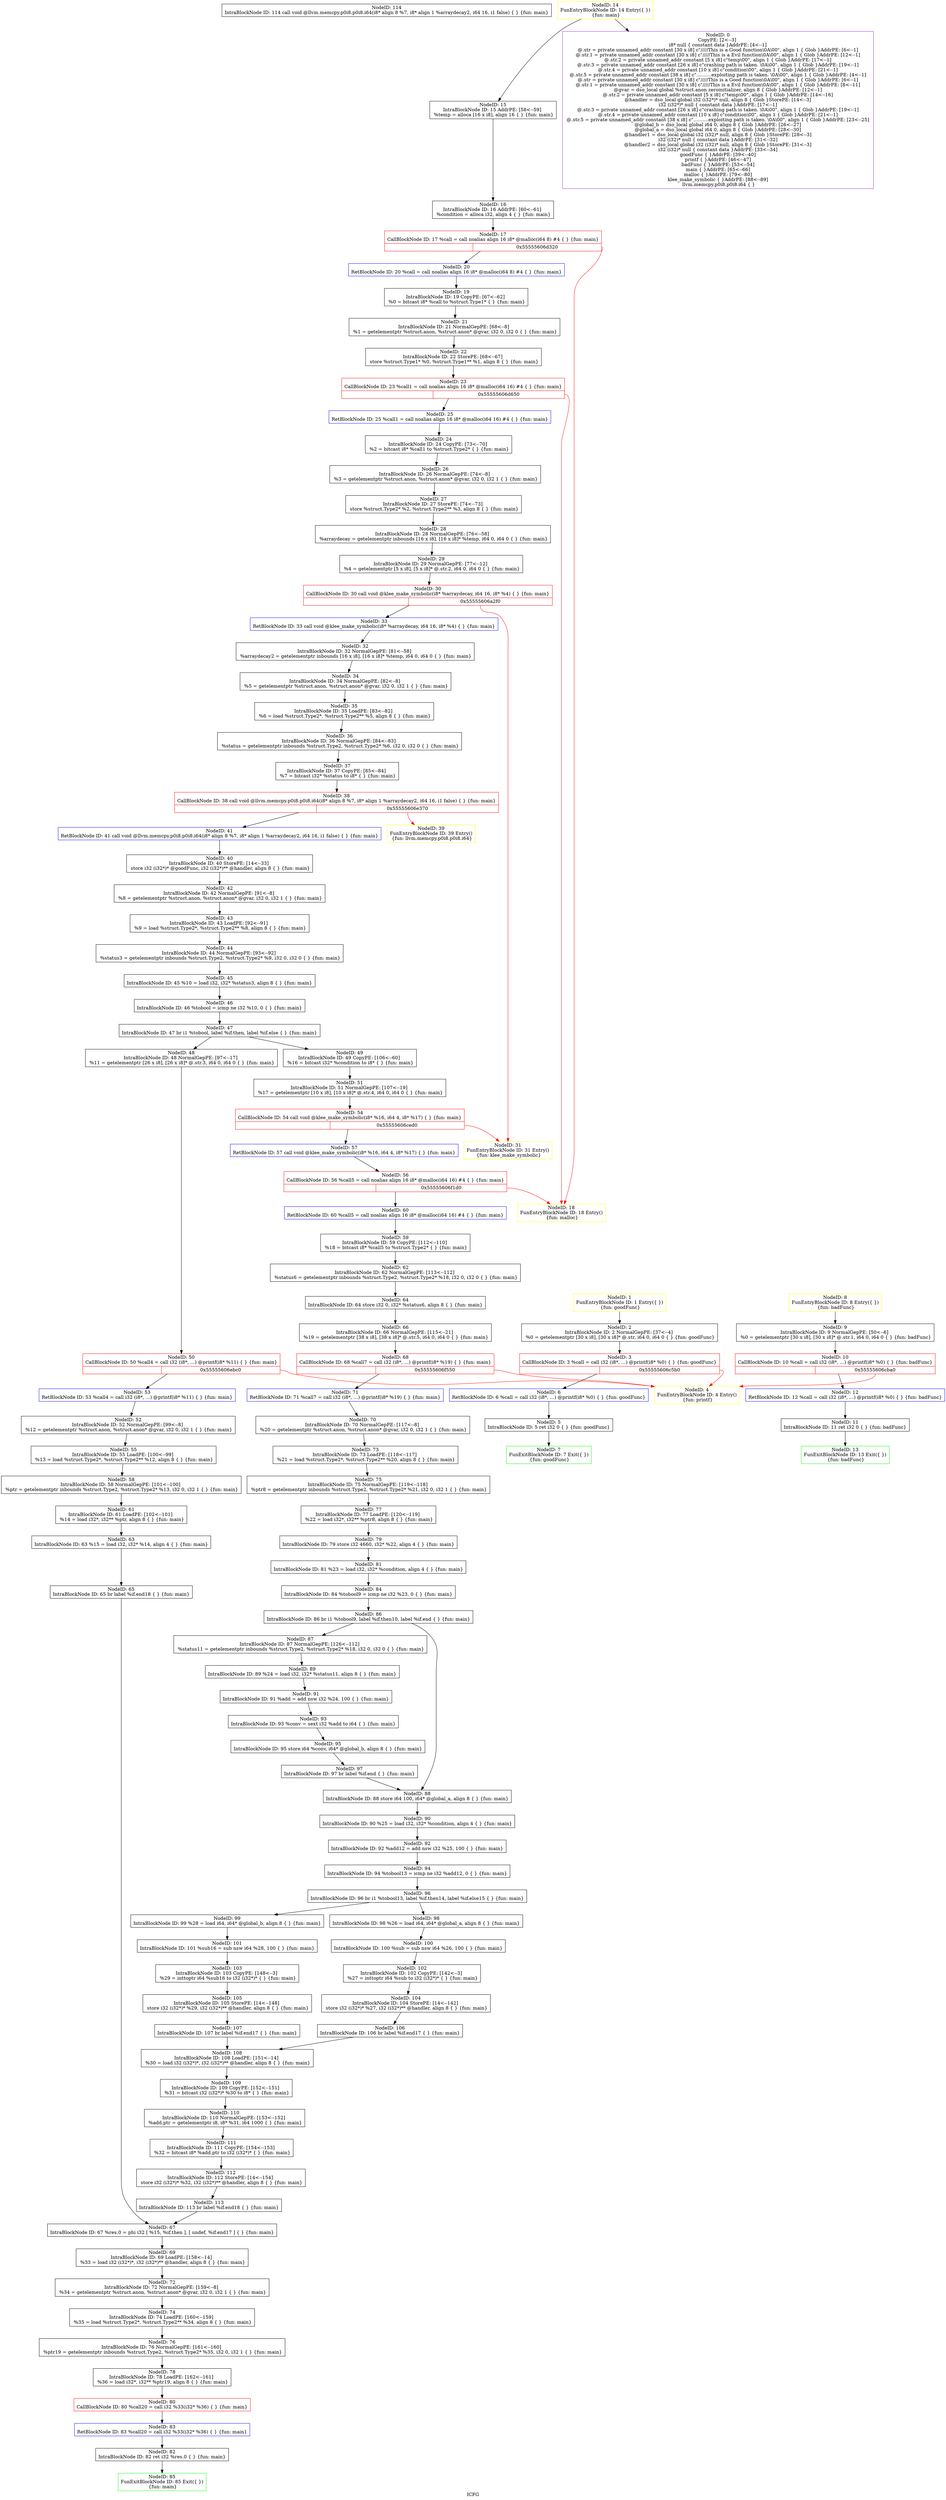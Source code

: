 digraph "ICFG" {
	label="ICFG";

	Node0x5555560b2e10 [shape=record,color=black,label="{NodeID: 114\nIntraBlockNode ID: 114      call void @llvm.memcpy.p0i8.p0i8.i64(i8* align 8 %7, i8* align 1 %arraydecay2, i64 16, i1 false) \{  \}    \{fun: main\}}"];
	Node0x555556095760 [shape=record,color=black,label="{NodeID: 113\nIntraBlockNode ID: 113      br label %if.end18 \{  \}    \{fun: main\}}"];
	Node0x555556095760 -> Node0x55555608f740[style=solid];
	Node0x555556095580 [shape=record,color=black,label="{NodeID: 112\nIntraBlockNode ID: 112   StorePE: [14\<--154]  \n   store i32 (i32*)* %32, i32 (i32*)** @handler, align 8 \{  \} \{fun: main\}}"];
	Node0x555556095580 -> Node0x555556095760[style=solid];
	Node0x5555560953a0 [shape=record,color=black,label="{NodeID: 111\nIntraBlockNode ID: 111   CopyPE: [154\<--153]  \n   %32 = bitcast i8* %add.ptr to i32 (i32*)* \{  \} \{fun: main\}}"];
	Node0x5555560953a0 -> Node0x555556095580[style=solid];
	Node0x5555560951c0 [shape=record,color=black,label="{NodeID: 110\nIntraBlockNode ID: 110   NormalGepPE: [153\<--152]  \n   %add.ptr = getelementptr i8, i8* %31, i64 1000 \{  \} \{fun: main\}}"];
	Node0x5555560951c0 -> Node0x5555560953a0[style=solid];
	Node0x555556094fe0 [shape=record,color=black,label="{NodeID: 109\nIntraBlockNode ID: 109   CopyPE: [152\<--151]  \n   %31 = bitcast i32 (i32*)* %30 to i8* \{  \} \{fun: main\}}"];
	Node0x555556094fe0 -> Node0x5555560951c0[style=solid];
	Node0x555556094d60 [shape=record,color=black,label="{NodeID: 108\nIntraBlockNode ID: 108   LoadPE: [151\<--14]  \n   %30 = load i32 (i32*)*, i32 (i32*)** @handler, align 8 \{  \} \{fun: main\}}"];
	Node0x555556094d60 -> Node0x555556094fe0[style=solid];
	Node0x555556094b80 [shape=record,color=black,label="{NodeID: 107\nIntraBlockNode ID: 107      br label %if.end17 \{  \}    \{fun: main\}}"];
	Node0x555556094b80 -> Node0x555556094d60[style=solid];
	Node0x5555560949a0 [shape=record,color=black,label="{NodeID: 106\nIntraBlockNode ID: 106      br label %if.end17 \{  \}    \{fun: main\}}"];
	Node0x5555560949a0 -> Node0x555556094d60[style=solid];
	Node0x5555560947c0 [shape=record,color=black,label="{NodeID: 105\nIntraBlockNode ID: 105   StorePE: [14\<--148]  \n   store i32 (i32*)* %29, i32 (i32*)** @handler, align 8 \{  \} \{fun: main\}}"];
	Node0x5555560947c0 -> Node0x555556094b80[style=solid];
	Node0x5555560945e0 [shape=record,color=black,label="{NodeID: 104\nIntraBlockNode ID: 104   StorePE: [14\<--142]  \n   store i32 (i32*)* %27, i32 (i32*)** @handler, align 8 \{  \} \{fun: main\}}"];
	Node0x5555560945e0 -> Node0x5555560949a0[style=solid];
	Node0x555556094400 [shape=record,color=black,label="{NodeID: 103\nIntraBlockNode ID: 103   CopyPE: [148\<--3]  \n   %29 = inttoptr i64 %sub16 to i32 (i32*)* \{  \} \{fun: main\}}"];
	Node0x555556094400 -> Node0x5555560947c0[style=solid];
	Node0x555556094240 [shape=record,color=black,label="{NodeID: 102\nIntraBlockNode ID: 102   CopyPE: [142\<--3]  \n   %27 = inttoptr i64 %sub to i32 (i32*)* \{  \} \{fun: main\}}"];
	Node0x555556094240 -> Node0x5555560945e0[style=solid];
	Node0x555556094060 [shape=record,color=black,label="{NodeID: 101\nIntraBlockNode ID: 101      %sub16 = sub nsw i64 %28, 100 \{  \}    \{fun: main\}}"];
	Node0x555556094060 -> Node0x555556094400[style=solid];
	Node0x555556093e80 [shape=record,color=black,label="{NodeID: 100\nIntraBlockNode ID: 100      %sub = sub nsw i64 %26, 100 \{  \}    \{fun: main\}}"];
	Node0x555556093e80 -> Node0x555556094240[style=solid];
	Node0x555556093be0 [shape=record,color=black,label="{NodeID: 99\nIntraBlockNode ID: 99      %28 = load i64, i64* @global_b, align 8 \{  \}    \{fun: main\}}"];
	Node0x555556093be0 -> Node0x555556094060[style=solid];
	Node0x555556093a20 [shape=record,color=black,label="{NodeID: 98\nIntraBlockNode ID: 98      %26 = load i64, i64* @global_a, align 8 \{  \}    \{fun: main\}}"];
	Node0x555556093a20 -> Node0x555556093e80[style=solid];
	Node0x555556093820 [shape=record,color=black,label="{NodeID: 97\nIntraBlockNode ID: 97      br label %if.end \{  \}    \{fun: main\}}"];
	Node0x555556093820 -> Node0x555556091f40[style=solid];
	Node0x555556093640 [shape=record,color=black,label="{NodeID: 96\nIntraBlockNode ID: 96      br i1 %tobool13, label %if.then14, label %if.else15 \{  \}    \{fun: main\}}"];
	Node0x555556093640 -> Node0x555556093a20[style=solid];
	Node0x555556093640 -> Node0x555556093be0[style=solid];
	Node0x555556093460 [shape=record,color=black,label="{NodeID: 95\nIntraBlockNode ID: 95      store i64 %conv, i64* @global_b, align 8 \{  \}    \{fun: main\}}"];
	Node0x555556093460 -> Node0x555556093820[style=solid];
	Node0x555556093280 [shape=record,color=black,label="{NodeID: 94\nIntraBlockNode ID: 94      %tobool13 = icmp ne i32 %add12, 0 \{  \}    \{fun: main\}}"];
	Node0x555556093280 -> Node0x555556093640[style=solid];
	Node0x5555560930a0 [shape=record,color=black,label="{NodeID: 93\nIntraBlockNode ID: 93      %conv = sext i32 %add to i64 \{  \}    \{fun: main\}}"];
	Node0x5555560930a0 -> Node0x555556093460[style=solid];
	Node0x555556092ac0 [shape=record,color=black,label="{NodeID: 92\nIntraBlockNode ID: 92      %add12 = add nsw i32 %25, 100 \{  \}    \{fun: main\}}"];
	Node0x555556092ac0 -> Node0x555556093280[style=solid];
	Node0x5555560928e0 [shape=record,color=black,label="{NodeID: 91\nIntraBlockNode ID: 91      %add = add nsw i32 %24, 100 \{  \}    \{fun: main\}}"];
	Node0x5555560928e0 -> Node0x5555560930a0[style=solid];
	Node0x555556092700 [shape=record,color=black,label="{NodeID: 90\nIntraBlockNode ID: 90      %25 = load i32, i32* %condition, align 4 \{  \}    \{fun: main\}}"];
	Node0x555556092700 -> Node0x555556092ac0[style=solid];
	Node0x555556092520 [shape=record,color=black,label="{NodeID: 89\nIntraBlockNode ID: 89      %24 = load i32, i32* %status11, align 8 \{  \}    \{fun: main\}}"];
	Node0x555556092520 -> Node0x5555560928e0[style=solid];
	Node0x555556091f40 [shape=record,color=black,label="{NodeID: 88\nIntraBlockNode ID: 88      store i64 100, i64* @global_a, align 8 \{  \}    \{fun: main\}}"];
	Node0x555556091f40 -> Node0x555556092700[style=solid];
	Node0x555556091d80 [shape=record,color=black,label="{NodeID: 87\nIntraBlockNode ID: 87   NormalGepPE: [126\<--112]  \n   %status11 = getelementptr inbounds %struct.Type2, %struct.Type2* %18, i32 0, i32 0 \{  \} \{fun: main\}}"];
	Node0x555556091d80 -> Node0x555556092520[style=solid];
	Node0x555556091b80 [shape=record,color=black,label="{NodeID: 86\nIntraBlockNode ID: 86      br i1 %tobool9, label %if.then10, label %if.end \{  \}    \{fun: main\}}"];
	Node0x555556091b80 -> Node0x555556091d80[style=solid];
	Node0x555556091b80 -> Node0x555556091f40[style=solid];
	Node0x5555560919b0 [shape=record,color=green,label="{NodeID: 85\nFunExitBlockNode ID: 85 Exit(\{  \})\n \{fun: main\}}"];
	Node0x5555560917d0 [shape=record,color=black,label="{NodeID: 84\nIntraBlockNode ID: 84      %tobool9 = icmp ne i32 %23, 0 \{  \}    \{fun: main\}}"];
	Node0x5555560917d0 -> Node0x555556091b80[style=solid];
	Node0x555556091540 [shape=record,color=blue,label="{NodeID: 83\nRetBlockNode ID: 83   %call20 = call i32 %33(i32* %36) \{  \} \{fun: main\}}"];
	Node0x555556091540 -> Node0x555556091420[style=solid];
	Node0x555556091420 [shape=record,color=black,label="{NodeID: 82\nIntraBlockNode ID: 82      ret i32 %res.0 \{  \}    \{fun: main\}}"];
	Node0x555556091420 -> Node0x5555560919b0[style=solid];
	Node0x555556091240 [shape=record,color=black,label="{NodeID: 81\nIntraBlockNode ID: 81      %23 = load i32, i32* %condition, align 4 \{  \}    \{fun: main\}}"];
	Node0x555556091240 -> Node0x5555560917d0[style=solid];
	Node0x555556091040 [shape=record,color=red,label="{NodeID: 80\nCallBlockNode ID: 80   %call20 = call i32 %33(i32* %36) \{  \} \{fun: main\}}"];
	Node0x555556091040 -> Node0x555556091540[style=solid];
	Node0x555556090e60 [shape=record,color=black,label="{NodeID: 79\nIntraBlockNode ID: 79      store i32 4660, i32* %22, align 4 \{  \}    \{fun: main\}}"];
	Node0x555556090e60 -> Node0x555556091240[style=solid];
	Node0x555556090c80 [shape=record,color=black,label="{NodeID: 78\nIntraBlockNode ID: 78   LoadPE: [162\<--161]  \n   %36 = load i32*, i32** %ptr19, align 8 \{  \} \{fun: main\}}"];
	Node0x555556090c80 -> Node0x555556091040[style=solid];
	Node0x555556090aa0 [shape=record,color=black,label="{NodeID: 77\nIntraBlockNode ID: 77   LoadPE: [120\<--119]  \n   %22 = load i32*, i32** %ptr8, align 8 \{  \} \{fun: main\}}"];
	Node0x555556090aa0 -> Node0x555556090e60[style=solid];
	Node0x5555560908c0 [shape=record,color=black,label="{NodeID: 76\nIntraBlockNode ID: 76   NormalGepPE: [161\<--160]  \n   %ptr19 = getelementptr inbounds %struct.Type2, %struct.Type2* %35, i32 0, i32 1 \{  \} \{fun: main\}}"];
	Node0x5555560908c0 -> Node0x555556090c80[style=solid];
	Node0x5555560906e0 [shape=record,color=black,label="{NodeID: 75\nIntraBlockNode ID: 75   NormalGepPE: [119\<--118]  \n   %ptr8 = getelementptr inbounds %struct.Type2, %struct.Type2* %21, i32 0, i32 1 \{  \} \{fun: main\}}"];
	Node0x5555560906e0 -> Node0x555556090aa0[style=solid];
	Node0x555556090500 [shape=record,color=black,label="{NodeID: 74\nIntraBlockNode ID: 74   LoadPE: [160\<--159]  \n   %35 = load %struct.Type2*, %struct.Type2** %34, align 8 \{  \} \{fun: main\}}"];
	Node0x555556090500 -> Node0x5555560908c0[style=solid];
	Node0x555556090320 [shape=record,color=black,label="{NodeID: 73\nIntraBlockNode ID: 73   LoadPE: [118\<--117]  \n   %21 = load %struct.Type2*, %struct.Type2** %20, align 8 \{  \} \{fun: main\}}"];
	Node0x555556090320 -> Node0x5555560906e0[style=solid];
	Node0x555556090140 [shape=record,color=black,label="{NodeID: 72\nIntraBlockNode ID: 72   NormalGepPE: [159\<--8]  \n   %34 = getelementptr %struct.anon, %struct.anon* @gvar, i32 0, i32 1 \{  \} \{fun: main\}}"];
	Node0x555556090140 -> Node0x555556090500[style=solid];
	Node0x55555608feb0 [shape=record,color=blue,label="{NodeID: 71\nRetBlockNode ID: 71   %call7 = call i32 (i8*, ...) @printf(i8* %19) \{  \} \{fun: main\}}"];
	Node0x55555608feb0 -> Node0x55555608fd90[style=solid];
	Node0x55555608fd90 [shape=record,color=black,label="{NodeID: 70\nIntraBlockNode ID: 70   NormalGepPE: [117\<--8]  \n   %20 = getelementptr %struct.anon, %struct.anon* @gvar, i32 0, i32 1 \{  \} \{fun: main\}}"];
	Node0x55555608fd90 -> Node0x555556090320[style=solid];
	Node0x55555608fbb0 [shape=record,color=black,label="{NodeID: 69\nIntraBlockNode ID: 69   LoadPE: [158\<--14]  \n   %33 = load i32 (i32*)*, i32 (i32*)** @handler, align 8 \{  \} \{fun: main\}}"];
	Node0x55555608fbb0 -> Node0x555556090140[style=solid];
	Node0x55555608f920 [shape=record,color=red,label="{NodeID: 68\nCallBlockNode ID: 68   %call7 = call i32 (i8*, ...) @printf(i8* %19) \{  \} \{fun: main\}|{|<s1>0x55555606f550}}"];
	Node0x55555608f920 -> Node0x55555608feb0[style=solid];
	Node0x55555608f920:s1 -> Node0x5555560877a0[style=solid,color=red];
	Node0x55555608f740 [shape=record,color=black,label="{NodeID: 67\nIntraBlockNode ID: 67      %res.0 = phi i32 [ %15, %if.then ], [ undef, %if.end17 ] \{  \}    \{fun: main\}}"];
	Node0x55555608f740 -> Node0x55555608fbb0[style=solid];
	Node0x55555608f560 [shape=record,color=black,label="{NodeID: 66\nIntraBlockNode ID: 66   NormalGepPE: [115\<--21]  \n   %19 = getelementptr [38 x i8], [38 x i8]* @.str.5, i64 0, i64 0 \{  \} \{fun: main\}}"];
	Node0x55555608f560 -> Node0x55555608f920[style=solid];
	Node0x55555608f380 [shape=record,color=black,label="{NodeID: 65\nIntraBlockNode ID: 65      br label %if.end18 \{  \}    \{fun: main\}}"];
	Node0x55555608f380 -> Node0x55555608f740[style=solid];
	Node0x55555608f1a0 [shape=record,color=black,label="{NodeID: 64\nIntraBlockNode ID: 64      store i32 0, i32* %status6, align 8 \{  \}    \{fun: main\}}"];
	Node0x55555608f1a0 -> Node0x55555608f560[style=solid];
	Node0x55555608efc0 [shape=record,color=black,label="{NodeID: 63\nIntraBlockNode ID: 63      %15 = load i32, i32* %14, align 4 \{  \}    \{fun: main\}}"];
	Node0x55555608efc0 -> Node0x55555608f380[style=solid];
	Node0x55555608ede0 [shape=record,color=black,label="{NodeID: 62\nIntraBlockNode ID: 62   NormalGepPE: [113\<--112]  \n   %status6 = getelementptr inbounds %struct.Type2, %struct.Type2* %18, i32 0, i32 0 \{  \} \{fun: main\}}"];
	Node0x55555608ede0 -> Node0x55555608f1a0[style=solid];
	Node0x55555608ec00 [shape=record,color=black,label="{NodeID: 61\nIntraBlockNode ID: 61   LoadPE: [102\<--101]  \n   %14 = load i32*, i32** %ptr, align 8 \{  \} \{fun: main\}}"];
	Node0x55555608ec00 -> Node0x55555608efc0[style=solid];
	Node0x55555608e970 [shape=record,color=blue,label="{NodeID: 60\nRetBlockNode ID: 60   %call5 = call noalias align 16 i8* @malloc(i64 16) #4 \{  \} \{fun: main\}}"];
	Node0x55555608e970 -> Node0x55555608e450[style=solid];
	Node0x55555608e450 [shape=record,color=black,label="{NodeID: 59\nIntraBlockNode ID: 59   CopyPE: [112\<--110]  \n   %18 = bitcast i8* %call5 to %struct.Type2* \{  \} \{fun: main\}}"];
	Node0x55555608e450 -> Node0x55555608ede0[style=solid];
	Node0x55555608a410 [shape=record,color=black,label="{NodeID: 28\nIntraBlockNode ID: 28   NormalGepPE: [76\<--58]  \n   %arraydecay = getelementptr inbounds [16 x i8], [16 x i8]* %temp, i64 0, i64 0 \{  \} \{fun: main\}}"];
	Node0x55555608a410 -> Node0x55555608a5f0[style=solid];
	Node0x55555608a230 [shape=record,color=black,label="{NodeID: 27\nIntraBlockNode ID: 27   StorePE: [74\<--73]  \n   store %struct.Type2* %2, %struct.Type2** %3, align 8 \{  \} \{fun: main\}}"];
	Node0x55555608a230 -> Node0x55555608a410[style=solid];
	Node0x55555608a050 [shape=record,color=black,label="{NodeID: 26\nIntraBlockNode ID: 26   NormalGepPE: [74\<--8]  \n   %3 = getelementptr %struct.anon, %struct.anon* @gvar, i32 0, i32 1 \{  \} \{fun: main\}}"];
	Node0x55555608a050 -> Node0x55555608a230[style=solid];
	Node0x555556089dc0 [shape=record,color=blue,label="{NodeID: 25\nRetBlockNode ID: 25   %call1 = call noalias align 16 i8* @malloc(i64 16) #4 \{  \} \{fun: main\}}"];
	Node0x555556089dc0 -> Node0x555556089ca0[style=solid];
	Node0x555556089ca0 [shape=record,color=black,label="{NodeID: 24\nIntraBlockNode ID: 24   CopyPE: [73\<--70]  \n   %2 = bitcast i8* %call1 to %struct.Type2* \{  \} \{fun: main\}}"];
	Node0x555556089ca0 -> Node0x55555608a050[style=solid];
	Node0x555556067f90 [shape=record,color=red,label="{NodeID: 23\nCallBlockNode ID: 23   %call1 = call noalias align 16 i8* @malloc(i64 16) #4 \{  \} \{fun: main\}|{|<s1>0x55555606d650}}"];
	Node0x555556067f90 -> Node0x555556089dc0[style=solid];
	Node0x555556067f90:s1 -> Node0x5555560890f0[style=solid,color=red];
	Node0x555556089910 [shape=record,color=black,label="{NodeID: 22\nIntraBlockNode ID: 22   StorePE: [68\<--67]  \n   store %struct.Type1* %0, %struct.Type1** %1, align 8 \{  \} \{fun: main\}}"];
	Node0x555556089910 -> Node0x555556067f90[style=solid];
	Node0x555556089730 [shape=record,color=black,label="{NodeID: 21\nIntraBlockNode ID: 21   NormalGepPE: [68\<--8]  \n   %1 = getelementptr %struct.anon, %struct.anon* @gvar, i32 0, i32 0 \{  \} \{fun: main\}}"];
	Node0x555556089730 -> Node0x555556089910[style=solid];
	Node0x5555560894a0 [shape=record,color=blue,label="{NodeID: 20\nRetBlockNode ID: 20   %call = call noalias align 16 i8* @malloc(i64 8) #4 \{  \} \{fun: main\}}"];
	Node0x5555560894a0 -> Node0x555556089380[style=solid];
	Node0x555556089380 [shape=record,color=black,label="{NodeID: 19\nIntraBlockNode ID: 19   CopyPE: [67\<--62]  \n   %0 = bitcast i8* %call to %struct.Type1* \{  \} \{fun: main\}}"];
	Node0x555556089380 -> Node0x555556089730[style=solid];
	Node0x5555560890f0 [shape=record,color=yellow,label="{NodeID: 18\nFunEntryBlockNode ID: 18 Entry()\n \{fun: malloc\}}"];
	Node0x555556067d10 [shape=record,color=red,label="{NodeID: 17\nCallBlockNode ID: 17   %call = call noalias align 16 i8* @malloc(i64 8) #4 \{  \} \{fun: main\}|{|<s1>0x55555606d320}}"];
	Node0x555556067d10 -> Node0x5555560894a0[style=solid];
	Node0x555556067d10:s1 -> Node0x5555560890f0[style=solid,color=red];
	Node0x555556088ed0 [shape=record,color=black,label="{NodeID: 16\nIntraBlockNode ID: 16   AddrPE: [60\<--61]  \n   %condition = alloca i32, align 4 \{  \} \{fun: main\}}"];
	Node0x555556088ed0 -> Node0x555556067d10[style=solid];
	Node0x555556088d10 [shape=record,color=black,label="{NodeID: 15\nIntraBlockNode ID: 15   AddrPE: [58\<--59]  \n   %temp = alloca [16 x i8], align 16 \{  \} \{fun: main\}}"];
	Node0x555556088d10 -> Node0x555556088ed0[style=solid];
	Node0x555556088be0 [shape=record,color=yellow,label="{NodeID: 14\nFunEntryBlockNode ID: 14 Entry(\{  \})\n \{fun: main\}}"];
	Node0x555556088be0 -> Node0x555556086fe0[style=solid];
	Node0x555556088be0 -> Node0x555556088d10[style=solid];
	Node0x5555560888f0 [shape=record,color=green,label="{NodeID: 13\nFunExitBlockNode ID: 13 Exit(\{  \})\n \{fun: badFunc\}}"];
	Node0x555556086fe0 [shape=record,color=purple,label="{NodeID: 0\nCopyPE: [2\<--3]  \n i8* null \{ constant data \}AddrPE: [4\<--1]  \n @.str = private unnamed_addr constant [30 x i8] c\"/////This is a Good function\\0A\\00\", align 1 \{ Glob  \}AddrPE: [6\<--1]  \n @.str.1 = private unnamed_addr constant [30 x i8] c\"/////This is a Evil function\\0A\\00\", align 1 \{ Glob  \}AddrPE: [12\<--1]  \n @.str.2 = private unnamed_addr constant [5 x i8] c\"temp\\00\", align 1 \{ Glob  \}AddrPE: [17\<--1]  \n @.str.3 = private unnamed_addr constant [26 x i8] c\"crashing path is taken. \\0A\\00\", align 1 \{ Glob  \}AddrPE: [19\<--1]  \n @.str.4 = private unnamed_addr constant [10 x i8] c\"condition\\00\", align 1 \{ Glob  \}AddrPE: [21\<--1]  \n @.str.5 = private unnamed_addr constant [38 x i8] c\"..........exploiting path is taken. \\0A\\00\", align 1 \{ Glob  \}AddrPE: [4\<--1]  \n @.str = private unnamed_addr constant [30 x i8] c\"/////This is a Good function\\0A\\00\", align 1 \{ Glob  \}AddrPE: [6\<--1]  \n @.str.1 = private unnamed_addr constant [30 x i8] c\"/////This is a Evil function\\0A\\00\", align 1 \{ Glob  \}AddrPE: [8\<--11]  \n @gvar = dso_local global %struct.anon zeroinitializer, align 8 \{ Glob  \}AddrPE: [12\<--1]  \n @.str.2 = private unnamed_addr constant [5 x i8] c\"temp\\00\", align 1 \{ Glob  \}AddrPE: [14\<--16]  \n @handler = dso_local global i32 (i32*)* null, align 8 \{ Glob  \}StorePE: [14\<--3]  \n i32 (i32*)* null \{ constant data \}AddrPE: [17\<--1]  \n @.str.3 = private unnamed_addr constant [26 x i8] c\"crashing path is taken. \\0A\\00\", align 1 \{ Glob  \}AddrPE: [19\<--1]  \n @.str.4 = private unnamed_addr constant [10 x i8] c\"condition\\00\", align 1 \{ Glob  \}AddrPE: [21\<--1]  \n @.str.5 = private unnamed_addr constant [38 x i8] c\"..........exploiting path is taken. \\0A\\00\", align 1 \{ Glob  \}AddrPE: [23\<--25]  \n @global_b = dso_local global i64 0, align 8 \{ Glob  \}AddrPE: [26\<--27]  \n @global_a = dso_local global i64 0, align 8 \{ Glob  \}AddrPE: [28\<--30]  \n @handler1 = dso_local global i32 (i32)* null, align 8 \{ Glob  \}StorePE: [28\<--3]  \n i32 (i32)* null \{ constant data \}AddrPE: [31\<--32]  \n @handler2 = dso_local global i32 (i32)* null, align 8 \{ Glob  \}StorePE: [31\<--3]  \n i32 (i32)* null \{ constant data \}AddrPE: [33\<--34]  \n goodFunc \{  \}AddrPE: [39\<--40]  \n printf \{  \}AddrPE: [46\<--47]  \n badFunc \{  \}AddrPE: [53\<--54]  \n main \{  \}AddrPE: [65\<--66]  \n malloc \{  \}AddrPE: [79\<--80]  \n klee_make_symbolic \{  \}AddrPE: [88\<--89]  \n llvm.memcpy.p0i8.p0i8.i64 \{  \}}"];
	Node0x5555560871e0 [shape=record,color=yellow,label="{NodeID: 1\nFunEntryBlockNode ID: 1 Entry(\{  \})\n \{fun: goodFunc\}}"];
	Node0x5555560871e0 -> Node0x5555560873a0[style=solid];
	Node0x5555560873a0 [shape=record,color=black,label="{NodeID: 2\nIntraBlockNode ID: 2   NormalGepPE: [37\<--4]  \n   %0 = getelementptr [30 x i8], [30 x i8]* @.str, i64 0, i64 0 \{  \} \{fun: goodFunc\}}"];
	Node0x5555560873a0 -> Node0x555556077eb0[style=solid];
	Node0x555556077eb0 [shape=record,color=red,label="{NodeID: 3\nCallBlockNode ID: 3   %call = call i32 (i8*, ...) @printf(i8* %0) \{  \} \{fun: goodFunc\}|{|<s1>0x55555606c5b0}}"];
	Node0x555556077eb0 -> Node0x555556087b70[style=solid];
	Node0x555556077eb0:s1 -> Node0x5555560877a0[style=solid,color=red];
	Node0x5555560877a0 [shape=record,color=yellow,label="{NodeID: 4\nFunEntryBlockNode ID: 4 Entry()\n \{fun: printf\}}"];
	Node0x555556087a50 [shape=record,color=black,label="{NodeID: 5\nIntraBlockNode ID: 5      ret i32 0 \{  \}    \{fun: goodFunc\}}"];
	Node0x555556087a50 -> Node0x555556087e70[style=solid];
	Node0x555556087b70 [shape=record,color=blue,label="{NodeID: 6\nRetBlockNode ID: 6   %call = call i32 (i8*, ...) @printf(i8* %0) \{  \} \{fun: goodFunc\}}"];
	Node0x555556087b70 -> Node0x555556087a50[style=solid];
	Node0x555556087e70 [shape=record,color=green,label="{NodeID: 7\nFunExitBlockNode ID: 7 Exit(\{  \})\n \{fun: goodFunc\}}"];
	Node0x5555560880e0 [shape=record,color=yellow,label="{NodeID: 8\nFunEntryBlockNode ID: 8 Entry(\{  \})\n \{fun: badFunc\}}"];
	Node0x5555560880e0 -> Node0x555556088210[style=solid];
	Node0x555556088210 [shape=record,color=black,label="{NodeID: 9\nIntraBlockNode ID: 9   NormalGepPE: [50\<--6]  \n   %0 = getelementptr [30 x i8], [30 x i8]* @.str.1, i64 0, i64 0 \{  \} \{fun: badFunc\}}"];
	Node0x555556088210 -> Node0x555556067b40[style=solid];
	Node0x555556067b40 [shape=record,color=red,label="{NodeID: 10\nCallBlockNode ID: 10   %call = call i32 (i8*, ...) @printf(i8* %0) \{  \} \{fun: badFunc\}|{|<s1>0x55555606cba0}}"];
	Node0x555556067b40 -> Node0x555556088680[style=solid];
	Node0x555556067b40:s1 -> Node0x5555560877a0[style=solid,color=red];
	Node0x555556088560 [shape=record,color=black,label="{NodeID: 11\nIntraBlockNode ID: 11      ret i32 0 \{  \}    \{fun: badFunc\}}"];
	Node0x555556088560 -> Node0x5555560888f0[style=solid];
	Node0x555556088680 [shape=record,color=blue,label="{NodeID: 12\nRetBlockNode ID: 12   %call = call i32 (i8*, ...) @printf(i8* %0) \{  \} \{fun: badFunc\}}"];
	Node0x555556088680 -> Node0x555556088560[style=solid];
	Node0x55555608a5f0 [shape=record,color=black,label="{NodeID: 29\nIntraBlockNode ID: 29   NormalGepPE: [77\<--12]  \n   %4 = getelementptr [5 x i8], [5 x i8]* @.str.2, i64 0, i64 0 \{  \} \{fun: main\}}"];
	Node0x55555608a5f0 -> Node0x555556067060[style=solid];
	Node0x555556067060 [shape=record,color=red,label="{NodeID: 30\nCallBlockNode ID: 30   call void @klee_make_symbolic(i8* %arraydecay, i64 16, i8* %4) \{  \} \{fun: main\}|{|<s1>0x55555606a2f0}}"];
	Node0x555556067060 -> Node0x55555608ade0[style=solid];
	Node0x555556067060:s1 -> Node0x55555608aa10[style=solid,color=red];
	Node0x55555608aa10 [shape=record,color=yellow,label="{NodeID: 31\nFunEntryBlockNode ID: 31 Entry()\n \{fun: klee_make_symbolic\}}"];
	Node0x55555608acc0 [shape=record,color=black,label="{NodeID: 32\nIntraBlockNode ID: 32   NormalGepPE: [81\<--58]  \n   %arraydecay2 = getelementptr inbounds [16 x i8], [16 x i8]* %temp, i64 0, i64 0 \{  \} \{fun: main\}}"];
	Node0x55555608acc0 -> Node0x55555608b160[style=solid];
	Node0x55555608ade0 [shape=record,color=blue,label="{NodeID: 33\nRetBlockNode ID: 33   call void @klee_make_symbolic(i8* %arraydecay, i64 16, i8* %4) \{  \} \{fun: main\}}"];
	Node0x55555608ade0 -> Node0x55555608acc0[style=solid];
	Node0x55555608b160 [shape=record,color=black,label="{NodeID: 34\nIntraBlockNode ID: 34   NormalGepPE: [82\<--8]  \n   %5 = getelementptr %struct.anon, %struct.anon* @gvar, i32 0, i32 1 \{  \} \{fun: main\}}"];
	Node0x55555608b160 -> Node0x55555608b340[style=solid];
	Node0x55555608b340 [shape=record,color=black,label="{NodeID: 35\nIntraBlockNode ID: 35   LoadPE: [83\<--82]  \n   %6 = load %struct.Type2*, %struct.Type2** %5, align 8 \{  \} \{fun: main\}}"];
	Node0x55555608b340 -> Node0x55555608b520[style=solid];
	Node0x55555608b520 [shape=record,color=black,label="{NodeID: 36\nIntraBlockNode ID: 36   NormalGepPE: [84\<--83]  \n   %status = getelementptr inbounds %struct.Type2, %struct.Type2* %6, i32 0, i32 0 \{  \} \{fun: main\}}"];
	Node0x55555608b520 -> Node0x55555608b700[style=solid];
	Node0x55555608b700 [shape=record,color=black,label="{NodeID: 37\nIntraBlockNode ID: 37   CopyPE: [85\<--84]  \n   %7 = bitcast i32* %status to i8* \{  \} \{fun: main\}}"];
	Node0x55555608b700 -> Node0x555556062f90[style=solid];
	Node0x555556062f90 [shape=record,color=red,label="{NodeID: 38\nCallBlockNode ID: 38   call void @llvm.memcpy.p0i8.p0i8.i64(i8* align 8 %7, i8* align 1 %arraydecay2, i64 16, i1 false) \{  \} \{fun: main\}|{|<s1>0x55555606e370}}"];
	Node0x555556062f90 -> Node0x55555608bd10[style=solid];
	Node0x555556062f90:s1 -> Node0x55555608b940[style=solid,color=red];
	Node0x55555608b940 [shape=record,color=yellow,label="{NodeID: 39\nFunEntryBlockNode ID: 39 Entry()\n \{fun: llvm.memcpy.p0i8.p0i8.i64\}}"];
	Node0x55555608bbf0 [shape=record,color=black,label="{NodeID: 40\nIntraBlockNode ID: 40   StorePE: [14\<--33]  \n   store i32 (i32*)* @goodFunc, i32 (i32*)** @handler, align 8 \{  \} \{fun: main\}}"];
	Node0x55555608bbf0 -> Node0x55555608bfa0[style=solid];
	Node0x55555608bd10 [shape=record,color=blue,label="{NodeID: 41\nRetBlockNode ID: 41   call void @llvm.memcpy.p0i8.p0i8.i64(i8* align 8 %7, i8* align 1 %arraydecay2, i64 16, i1 false) \{  \} \{fun: main\}}"];
	Node0x55555608bd10 -> Node0x55555608bbf0[style=solid];
	Node0x55555608bfa0 [shape=record,color=black,label="{NodeID: 42\nIntraBlockNode ID: 42   NormalGepPE: [91\<--8]  \n   %8 = getelementptr %struct.anon, %struct.anon* @gvar, i32 0, i32 1 \{  \} \{fun: main\}}"];
	Node0x55555608bfa0 -> Node0x55555608c180[style=solid];
	Node0x55555608c180 [shape=record,color=black,label="{NodeID: 43\nIntraBlockNode ID: 43   LoadPE: [92\<--91]  \n   %9 = load %struct.Type2*, %struct.Type2** %8, align 8 \{  \} \{fun: main\}}"];
	Node0x55555608c180 -> Node0x55555608c360[style=solid];
	Node0x55555608c360 [shape=record,color=black,label="{NodeID: 44\nIntraBlockNode ID: 44   NormalGepPE: [93\<--92]  \n   %status3 = getelementptr inbounds %struct.Type2, %struct.Type2* %9, i32 0, i32 0 \{  \} \{fun: main\}}"];
	Node0x55555608c360 -> Node0x55555608c540[style=solid];
	Node0x55555608c540 [shape=record,color=black,label="{NodeID: 45\nIntraBlockNode ID: 45      %10 = load i32, i32* %status3, align 8 \{  \}    \{fun: main\}}"];
	Node0x55555608c540 -> Node0x55555608c720[style=solid];
	Node0x55555608c720 [shape=record,color=black,label="{NodeID: 46\nIntraBlockNode ID: 46      %tobool = icmp ne i32 %10, 0 \{  \}    \{fun: main\}}"];
	Node0x55555608c720 -> Node0x55555608c900[style=solid];
	Node0x55555608c900 [shape=record,color=black,label="{NodeID: 47\nIntraBlockNode ID: 47      br i1 %tobool, label %if.then, label %if.else \{  \}    \{fun: main\}}"];
	Node0x55555608c900 -> Node0x55555608cb00[style=solid];
	Node0x55555608c900 -> Node0x55555608ccc0[style=solid];
	Node0x55555608cb00 [shape=record,color=black,label="{NodeID: 48\nIntraBlockNode ID: 48   NormalGepPE: [97\<--17]  \n   %11 = getelementptr [26 x i8], [26 x i8]* @.str.3, i64 0, i64 0 \{  \} \{fun: main\}}"];
	Node0x55555608cb00 -> Node0x555556056590[style=solid];
	Node0x55555608ccc0 [shape=record,color=black,label="{NodeID: 49\nIntraBlockNode ID: 49   CopyPE: [106\<--60]  \n   %16 = bitcast i32* %condition to i8* \{  \} \{fun: main\}}"];
	Node0x55555608ccc0 -> Node0x55555608d050[style=solid];
	Node0x555556056590 [shape=record,color=red,label="{NodeID: 50\nCallBlockNode ID: 50   %call4 = call i32 (i8*, ...) @printf(i8* %11) \{  \} \{fun: main\}|{|<s1>0x55555606ebc0}}"];
	Node0x555556056590 -> Node0x55555608d530[style=solid];
	Node0x555556056590:s1 -> Node0x5555560877a0[style=solid,color=red];
	Node0x55555608d050 [shape=record,color=black,label="{NodeID: 51\nIntraBlockNode ID: 51   NormalGepPE: [107\<--19]  \n   %17 = getelementptr [10 x i8], [10 x i8]* @.str.4, i64 0, i64 0 \{  \} \{fun: main\}}"];
	Node0x55555608d050 -> Node0x55555608d9a0[style=solid];
	Node0x55555608d230 [shape=record,color=black,label="{NodeID: 52\nIntraBlockNode ID: 52   NormalGepPE: [99\<--8]  \n   %12 = getelementptr %struct.anon, %struct.anon* @gvar, i32 0, i32 1 \{  \} \{fun: main\}}"];
	Node0x55555608d230 -> Node0x55555608dc30[style=solid];
	Node0x55555608d530 [shape=record,color=blue,label="{NodeID: 53\nRetBlockNode ID: 53   %call4 = call i32 (i8*, ...) @printf(i8* %11) \{  \} \{fun: main\}}"];
	Node0x55555608d530 -> Node0x55555608d230[style=solid];
	Node0x55555608d9a0 [shape=record,color=red,label="{NodeID: 54\nCallBlockNode ID: 54   call void @klee_make_symbolic(i8* %16, i64 4, i8* %17) \{  \} \{fun: main\}|{|<s1>0x55555606ced0}}"];
	Node0x55555608d9a0 -> Node0x55555608dfe0[style=solid];
	Node0x55555608d9a0:s1 -> Node0x55555608aa10[style=solid,color=red];
	Node0x55555608dc30 [shape=record,color=black,label="{NodeID: 55\nIntraBlockNode ID: 55   LoadPE: [100\<--99]  \n   %13 = load %struct.Type2*, %struct.Type2** %12, align 8 \{  \} \{fun: main\}}"];
	Node0x55555608dc30 -> Node0x55555608e270[style=solid];
	Node0x55555608de10 [shape=record,color=red,label="{NodeID: 56\nCallBlockNode ID: 56   %call5 = call noalias align 16 i8* @malloc(i64 16) #4 \{  \} \{fun: main\}|{|<s1>0x55555606f1d0}}"];
	Node0x55555608de10 -> Node0x55555608e970[style=solid];
	Node0x55555608de10:s1 -> Node0x5555560890f0[style=solid,color=red];
	Node0x55555608dfe0 [shape=record,color=blue,label="{NodeID: 57\nRetBlockNode ID: 57   call void @klee_make_symbolic(i8* %16, i64 4, i8* %17) \{  \} \{fun: main\}}"];
	Node0x55555608dfe0 -> Node0x55555608de10[style=solid];
	Node0x55555608e270 [shape=record,color=black,label="{NodeID: 58\nIntraBlockNode ID: 58   NormalGepPE: [101\<--100]  \n   %ptr = getelementptr inbounds %struct.Type2, %struct.Type2* %13, i32 0, i32 1 \{  \} \{fun: main\}}"];
	Node0x55555608e270 -> Node0x55555608ec00[style=solid];
}
